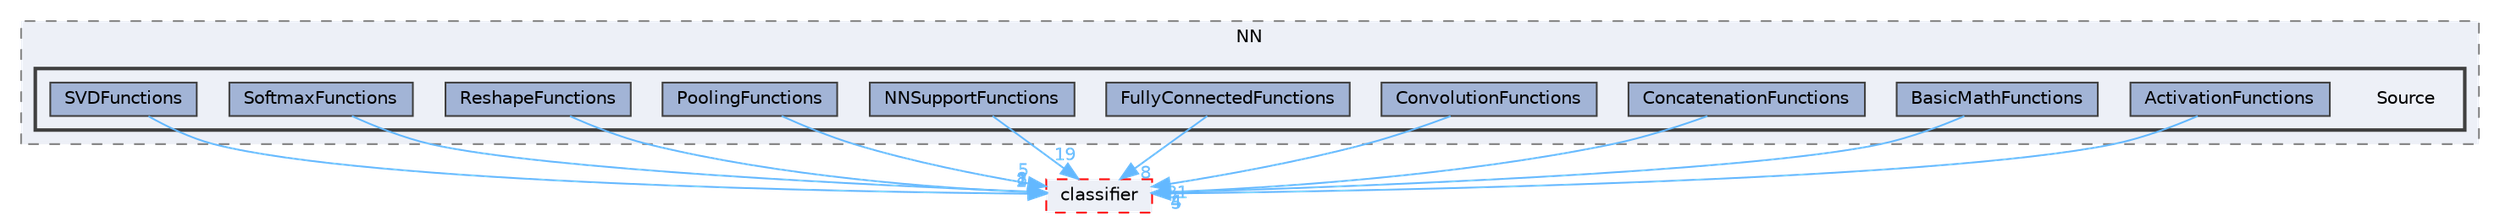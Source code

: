 digraph "Face_Access_inferencing/src/edge-impulse-sdk/CMSIS/NN/Source"
{
 // LATEX_PDF_SIZE
  bgcolor="transparent";
  edge [fontname=Helvetica,fontsize=10,labelfontname=Helvetica,labelfontsize=10];
  node [fontname=Helvetica,fontsize=10,shape=box,height=0.2,width=0.4];
  compound=true
  subgraph clusterdir_4659433db613eaf79ca856310888cda9 {
    graph [ bgcolor="#edf0f7", pencolor="grey50", label="NN", fontname=Helvetica,fontsize=10 style="filled,dashed", URL="dir_4659433db613eaf79ca856310888cda9.html",tooltip=""]
  subgraph clusterdir_9eb74fd60140a783a426b4fdae9534ae {
    graph [ bgcolor="#edf0f7", pencolor="grey25", label="", fontname=Helvetica,fontsize=10 style="filled,bold", URL="dir_9eb74fd60140a783a426b4fdae9534ae.html",tooltip=""]
    dir_9eb74fd60140a783a426b4fdae9534ae [shape=plaintext, label="Source"];
  dir_4f00c2e56c6dbeaa5067bb3e60c0febe [label="ActivationFunctions", fillcolor="#a2b4d6", color="grey25", style="filled", URL="dir_4f00c2e56c6dbeaa5067bb3e60c0febe.html",tooltip=""];
  dir_549fce6fc85596f8af16a3b94f21084d [label="BasicMathFunctions", fillcolor="#a2b4d6", color="grey25", style="filled", URL="dir_549fce6fc85596f8af16a3b94f21084d.html",tooltip=""];
  dir_0f8fbce8ddaf4d51707d5ae3e4ff5c23 [label="ConcatenationFunctions", fillcolor="#a2b4d6", color="grey25", style="filled", URL="dir_0f8fbce8ddaf4d51707d5ae3e4ff5c23.html",tooltip=""];
  dir_1b5468a10f7d3dcff60f7b4786b37e53 [label="ConvolutionFunctions", fillcolor="#a2b4d6", color="grey25", style="filled", URL="dir_1b5468a10f7d3dcff60f7b4786b37e53.html",tooltip=""];
  dir_43364179c9d11c0f4ff8149a71d39771 [label="FullyConnectedFunctions", fillcolor="#a2b4d6", color="grey25", style="filled", URL="dir_43364179c9d11c0f4ff8149a71d39771.html",tooltip=""];
  dir_02bbf158324a710d351280d4ff697b17 [label="NNSupportFunctions", fillcolor="#a2b4d6", color="grey25", style="filled", URL="dir_02bbf158324a710d351280d4ff697b17.html",tooltip=""];
  dir_f6ff85019ecd6969c6df2f39539b9e16 [label="PoolingFunctions", fillcolor="#a2b4d6", color="grey25", style="filled", URL="dir_f6ff85019ecd6969c6df2f39539b9e16.html",tooltip=""];
  dir_6bb2b4bfc077335e2118c2b81f068f4a [label="ReshapeFunctions", fillcolor="#a2b4d6", color="grey25", style="filled", URL="dir_6bb2b4bfc077335e2118c2b81f068f4a.html",tooltip=""];
  dir_81515eadf5dd78eb3a2103ba219e5e8d [label="SoftmaxFunctions", fillcolor="#a2b4d6", color="grey25", style="filled", URL="dir_81515eadf5dd78eb3a2103ba219e5e8d.html",tooltip=""];
  dir_da1a28b5333b71e479d5a9714ec81367 [label="SVDFunctions", fillcolor="#a2b4d6", color="grey25", style="filled", URL="dir_da1a28b5333b71e479d5a9714ec81367.html",tooltip=""];
  }
  }
  dir_23fbe5a3fb0933f31748c7066d658296 [label="classifier", fillcolor="#edf0f7", color="red", style="filled,dashed", URL="dir_23fbe5a3fb0933f31748c7066d658296.html",tooltip=""];
  dir_4f00c2e56c6dbeaa5067bb3e60c0febe->dir_23fbe5a3fb0933f31748c7066d658296 [headlabel="5", labeldistance=1.5 headhref="dir_000002_000048.html" href="dir_000002_000048.html" color="steelblue1" fontcolor="steelblue1"];
  dir_549fce6fc85596f8af16a3b94f21084d->dir_23fbe5a3fb0933f31748c7066d658296 [headlabel="4", labeldistance=1.5 headhref="dir_000023_000048.html" href="dir_000023_000048.html" color="steelblue1" fontcolor="steelblue1"];
  dir_0f8fbce8ddaf4d51707d5ae3e4ff5c23->dir_23fbe5a3fb0933f31748c7066d658296 [headlabel="4", labeldistance=1.5 headhref="dir_000061_000048.html" href="dir_000061_000048.html" color="steelblue1" fontcolor="steelblue1"];
  dir_1b5468a10f7d3dcff60f7b4786b37e53->dir_23fbe5a3fb0933f31748c7066d658296 [headlabel="31", labeldistance=1.5 headhref="dir_000067_000048.html" href="dir_000067_000048.html" color="steelblue1" fontcolor="steelblue1"];
  dir_43364179c9d11c0f4ff8149a71d39771->dir_23fbe5a3fb0933f31748c7066d658296 [headlabel="8", labeldistance=1.5 headhref="dir_000118_000048.html" href="dir_000118_000048.html" color="steelblue1" fontcolor="steelblue1"];
  dir_02bbf158324a710d351280d4ff697b17->dir_23fbe5a3fb0933f31748c7066d658296 [headlabel="19", labeldistance=1.5 headhref="dir_000220_000048.html" href="dir_000220_000048.html" color="steelblue1" fontcolor="steelblue1"];
  dir_f6ff85019ecd6969c6df2f39539b9e16->dir_23fbe5a3fb0933f31748c7066d658296 [headlabel="5", labeldistance=1.5 headhref="dir_000237_000048.html" href="dir_000237_000048.html" color="steelblue1" fontcolor="steelblue1"];
  dir_6bb2b4bfc077335e2118c2b81f068f4a->dir_23fbe5a3fb0933f31748c7066d658296 [headlabel="1", labeldistance=1.5 headhref="dir_000264_000048.html" href="dir_000264_000048.html" color="steelblue1" fontcolor="steelblue1"];
  dir_81515eadf5dd78eb3a2103ba219e5e8d->dir_23fbe5a3fb0933f31748c7066d658296 [headlabel="8", labeldistance=1.5 headhref="dir_000288_000048.html" href="dir_000288_000048.html" color="steelblue1" fontcolor="steelblue1"];
  dir_da1a28b5333b71e479d5a9714ec81367->dir_23fbe5a3fb0933f31748c7066d658296 [headlabel="2", labeldistance=1.5 headhref="dir_000312_000048.html" href="dir_000312_000048.html" color="steelblue1" fontcolor="steelblue1"];
}

